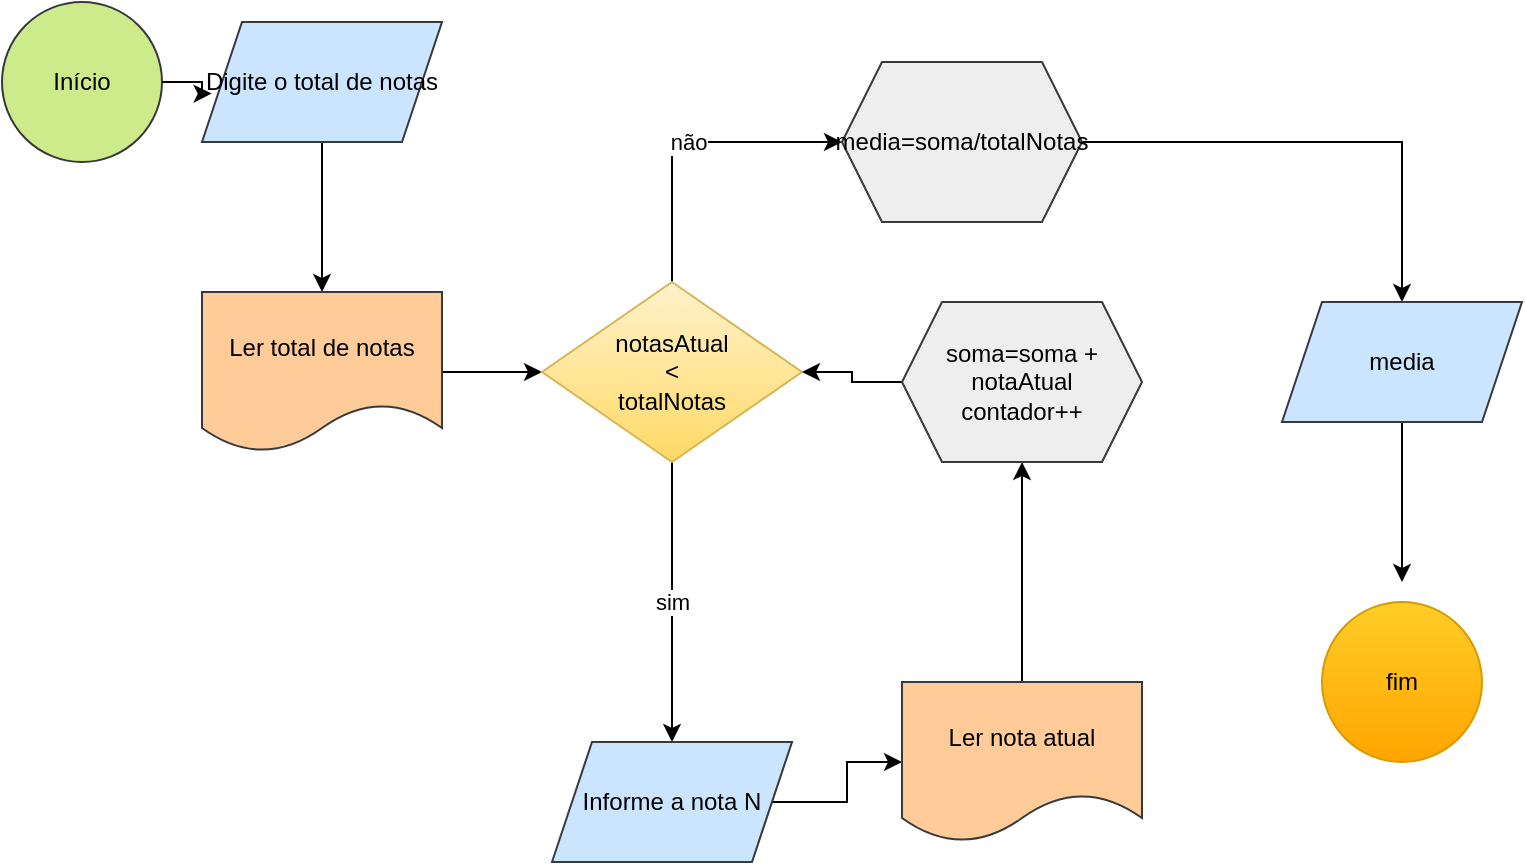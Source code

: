 <mxfile version="26.0.15">
  <diagram name="Página-1" id="2iGTBBSSL8j79li_ncgn">
    <mxGraphModel dx="1240" dy="679" grid="1" gridSize="10" guides="1" tooltips="1" connect="1" arrows="1" fold="1" page="1" pageScale="1" pageWidth="827" pageHeight="1169" math="0" shadow="0">
      <root>
        <mxCell id="0" />
        <mxCell id="1" parent="0" />
        <mxCell id="Bm7MWyqaDWR8mYwb4yu1-10" style="edgeStyle=orthogonalEdgeStyle;rounded=0;orthogonalLoop=1;jettySize=auto;html=1;exitX=0.5;exitY=0;exitDx=0;exitDy=0;exitPerimeter=0;entryX=0.5;entryY=0;entryDx=0;entryDy=0;" edge="1" parent="1" target="Bm7MWyqaDWR8mYwb4yu1-9">
          <mxGeometry relative="1" as="geometry">
            <mxPoint x="310" y="90" as="sourcePoint" />
          </mxGeometry>
        </mxCell>
        <mxCell id="Bm7MWyqaDWR8mYwb4yu1-11" value="Início" style="ellipse;whiteSpace=wrap;html=1;aspect=fixed;fillColor=#cdeb8b;strokeColor=#36393d;" vertex="1" parent="1">
          <mxGeometry x="30" y="60" width="80" height="80" as="geometry" />
        </mxCell>
        <mxCell id="Bm7MWyqaDWR8mYwb4yu1-15" style="edgeStyle=orthogonalEdgeStyle;rounded=0;orthogonalLoop=1;jettySize=auto;html=1;entryX=0.5;entryY=0;entryDx=0;entryDy=0;" edge="1" parent="1" source="Bm7MWyqaDWR8mYwb4yu1-12" target="Bm7MWyqaDWR8mYwb4yu1-14">
          <mxGeometry relative="1" as="geometry" />
        </mxCell>
        <mxCell id="Bm7MWyqaDWR8mYwb4yu1-12" value="Digite o total de notas" style="shape=parallelogram;perimeter=parallelogramPerimeter;whiteSpace=wrap;html=1;fixedSize=1;fillColor=#cce5ff;strokeColor=#36393d;" vertex="1" parent="1">
          <mxGeometry x="130" y="70" width="120" height="60" as="geometry" />
        </mxCell>
        <mxCell id="Bm7MWyqaDWR8mYwb4yu1-13" style="edgeStyle=orthogonalEdgeStyle;rounded=0;orthogonalLoop=1;jettySize=auto;html=1;entryX=0.04;entryY=0.596;entryDx=0;entryDy=0;entryPerimeter=0;" edge="1" parent="1" source="Bm7MWyqaDWR8mYwb4yu1-11" target="Bm7MWyqaDWR8mYwb4yu1-12">
          <mxGeometry relative="1" as="geometry" />
        </mxCell>
        <mxCell id="Bm7MWyqaDWR8mYwb4yu1-35" style="edgeStyle=orthogonalEdgeStyle;rounded=0;orthogonalLoop=1;jettySize=auto;html=1;entryX=0;entryY=0.5;entryDx=0;entryDy=0;" edge="1" parent="1" source="Bm7MWyqaDWR8mYwb4yu1-14" target="Bm7MWyqaDWR8mYwb4yu1-16">
          <mxGeometry relative="1" as="geometry" />
        </mxCell>
        <mxCell id="Bm7MWyqaDWR8mYwb4yu1-14" value="Ler total de notas" style="shape=document;whiteSpace=wrap;html=1;boundedLbl=1;fillColor=#ffcc99;strokeColor=#36393d;" vertex="1" parent="1">
          <mxGeometry x="130" y="205" width="120" height="80" as="geometry" />
        </mxCell>
        <mxCell id="Bm7MWyqaDWR8mYwb4yu1-27" value="sim" style="edgeStyle=orthogonalEdgeStyle;rounded=0;orthogonalLoop=1;jettySize=auto;html=1;" edge="1" parent="1" source="Bm7MWyqaDWR8mYwb4yu1-16" target="Bm7MWyqaDWR8mYwb4yu1-18">
          <mxGeometry relative="1" as="geometry" />
        </mxCell>
        <mxCell id="Bm7MWyqaDWR8mYwb4yu1-36" value="não" style="edgeStyle=orthogonalEdgeStyle;rounded=0;orthogonalLoop=1;jettySize=auto;html=1;exitX=0.5;exitY=0;exitDx=0;exitDy=0;entryX=0;entryY=0.5;entryDx=0;entryDy=0;" edge="1" parent="1" source="Bm7MWyqaDWR8mYwb4yu1-16" target="Bm7MWyqaDWR8mYwb4yu1-29">
          <mxGeometry relative="1" as="geometry" />
        </mxCell>
        <mxCell id="Bm7MWyqaDWR8mYwb4yu1-16" value="notasAtual&lt;div&gt;&amp;lt;&lt;/div&gt;&lt;div&gt;totalNotas&lt;/div&gt;" style="rhombus;whiteSpace=wrap;html=1;fillColor=#fff2cc;gradientColor=#ffd966;strokeColor=#d6b656;" vertex="1" parent="1">
          <mxGeometry x="300" y="200" width="130" height="90" as="geometry" />
        </mxCell>
        <mxCell id="Bm7MWyqaDWR8mYwb4yu1-24" value="" style="edgeStyle=orthogonalEdgeStyle;rounded=0;orthogonalLoop=1;jettySize=auto;html=1;" edge="1" parent="1" source="Bm7MWyqaDWR8mYwb4yu1-18" target="Bm7MWyqaDWR8mYwb4yu1-20">
          <mxGeometry relative="1" as="geometry" />
        </mxCell>
        <mxCell id="Bm7MWyqaDWR8mYwb4yu1-18" value="Informe a nota N" style="shape=parallelogram;perimeter=parallelogramPerimeter;whiteSpace=wrap;html=1;fixedSize=1;fillColor=#cce5ff;strokeColor=#36393d;" vertex="1" parent="1">
          <mxGeometry x="305" y="430" width="120" height="60" as="geometry" />
        </mxCell>
        <mxCell id="Bm7MWyqaDWR8mYwb4yu1-26" style="edgeStyle=orthogonalEdgeStyle;rounded=0;orthogonalLoop=1;jettySize=auto;html=1;entryX=0.5;entryY=1;entryDx=0;entryDy=0;" edge="1" parent="1" source="Bm7MWyqaDWR8mYwb4yu1-20" target="Bm7MWyqaDWR8mYwb4yu1-25">
          <mxGeometry relative="1" as="geometry" />
        </mxCell>
        <mxCell id="Bm7MWyqaDWR8mYwb4yu1-20" value="Ler nota atual" style="shape=document;whiteSpace=wrap;html=1;boundedLbl=1;fillColor=#ffcc99;strokeColor=#36393d;" vertex="1" parent="1">
          <mxGeometry x="480" y="400" width="120" height="80" as="geometry" />
        </mxCell>
        <mxCell id="Bm7MWyqaDWR8mYwb4yu1-28" style="edgeStyle=orthogonalEdgeStyle;rounded=0;orthogonalLoop=1;jettySize=auto;html=1;entryX=1;entryY=0.5;entryDx=0;entryDy=0;" edge="1" parent="1" source="Bm7MWyqaDWR8mYwb4yu1-25" target="Bm7MWyqaDWR8mYwb4yu1-16">
          <mxGeometry relative="1" as="geometry" />
        </mxCell>
        <mxCell id="Bm7MWyqaDWR8mYwb4yu1-25" value="soma=soma +&lt;div&gt;notaAtual&lt;/div&gt;&lt;div&gt;contador++&lt;/div&gt;" style="shape=hexagon;perimeter=hexagonPerimeter2;whiteSpace=wrap;html=1;fixedSize=1;fillColor=#eeeeee;strokeColor=#36393d;" vertex="1" parent="1">
          <mxGeometry x="480" y="210" width="120" height="80" as="geometry" />
        </mxCell>
        <mxCell id="Bm7MWyqaDWR8mYwb4yu1-31" style="edgeStyle=orthogonalEdgeStyle;rounded=0;orthogonalLoop=1;jettySize=auto;html=1;" edge="1" parent="1" source="Bm7MWyqaDWR8mYwb4yu1-29" target="Bm7MWyqaDWR8mYwb4yu1-30">
          <mxGeometry relative="1" as="geometry" />
        </mxCell>
        <mxCell id="Bm7MWyqaDWR8mYwb4yu1-29" value="media=soma/totalNotas" style="shape=hexagon;perimeter=hexagonPerimeter2;whiteSpace=wrap;html=1;fixedSize=1;fillColor=#eeeeee;strokeColor=#36393d;" vertex="1" parent="1">
          <mxGeometry x="450" y="90" width="120" height="80" as="geometry" />
        </mxCell>
        <mxCell id="Bm7MWyqaDWR8mYwb4yu1-33" style="edgeStyle=orthogonalEdgeStyle;rounded=0;orthogonalLoop=1;jettySize=auto;html=1;" edge="1" parent="1" source="Bm7MWyqaDWR8mYwb4yu1-30">
          <mxGeometry relative="1" as="geometry">
            <mxPoint x="730.0" y="350" as="targetPoint" />
          </mxGeometry>
        </mxCell>
        <mxCell id="Bm7MWyqaDWR8mYwb4yu1-30" value="media" style="shape=parallelogram;perimeter=parallelogramPerimeter;whiteSpace=wrap;html=1;fixedSize=1;fillColor=#cce5ff;strokeColor=#36393d;" vertex="1" parent="1">
          <mxGeometry x="670" y="210" width="120" height="60" as="geometry" />
        </mxCell>
        <mxCell id="Bm7MWyqaDWR8mYwb4yu1-32" value="fim" style="ellipse;whiteSpace=wrap;html=1;aspect=fixed;fillColor=#ffcd28;gradientColor=#ffa500;strokeColor=#d79b00;" vertex="1" parent="1">
          <mxGeometry x="690" y="360" width="80" height="80" as="geometry" />
        </mxCell>
      </root>
    </mxGraphModel>
  </diagram>
</mxfile>
